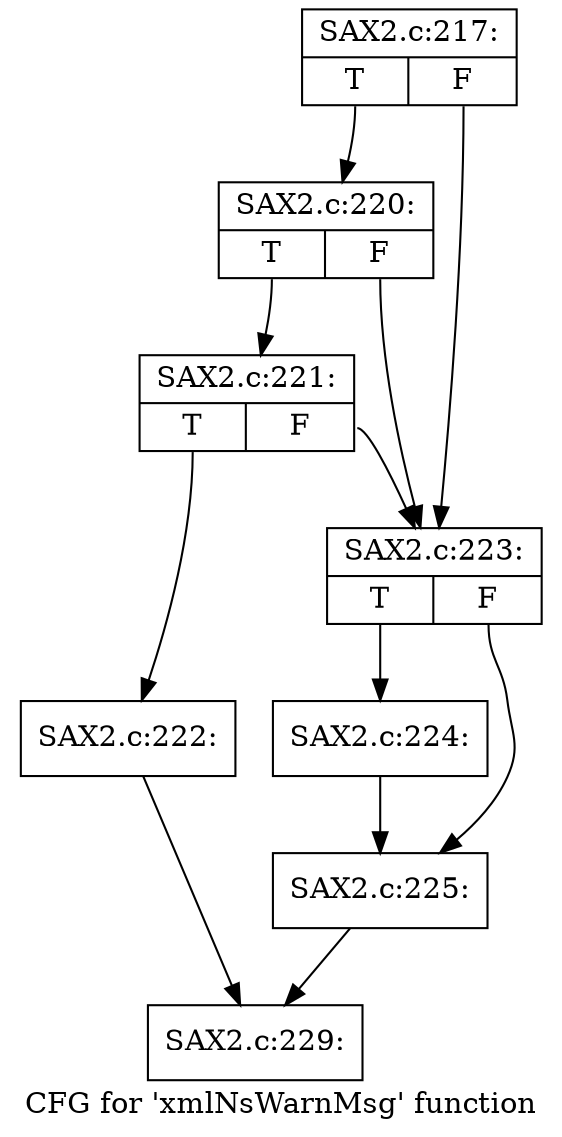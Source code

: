 digraph "CFG for 'xmlNsWarnMsg' function" {
	label="CFG for 'xmlNsWarnMsg' function";

	Node0x433a940 [shape=record,label="{SAX2.c:217:|{<s0>T|<s1>F}}"];
	Node0x433a940:s0 -> Node0x433c7a0;
	Node0x433a940:s1 -> Node0x433c6d0;
	Node0x433c7a0 [shape=record,label="{SAX2.c:220:|{<s0>T|<s1>F}}"];
	Node0x433c7a0:s0 -> Node0x433c720;
	Node0x433c7a0:s1 -> Node0x433c6d0;
	Node0x433c720 [shape=record,label="{SAX2.c:221:|{<s0>T|<s1>F}}"];
	Node0x433c720:s0 -> Node0x433c680;
	Node0x433c720:s1 -> Node0x433c6d0;
	Node0x433c680 [shape=record,label="{SAX2.c:222:}"];
	Node0x433c680 -> Node0x433aa00;
	Node0x433c6d0 [shape=record,label="{SAX2.c:223:|{<s0>T|<s1>F}}"];
	Node0x433c6d0:s0 -> Node0x433d210;
	Node0x433c6d0:s1 -> Node0x433d260;
	Node0x433d210 [shape=record,label="{SAX2.c:224:}"];
	Node0x433d210 -> Node0x433d260;
	Node0x433d260 [shape=record,label="{SAX2.c:225:}"];
	Node0x433d260 -> Node0x433aa00;
	Node0x433aa00 [shape=record,label="{SAX2.c:229:}"];
}
